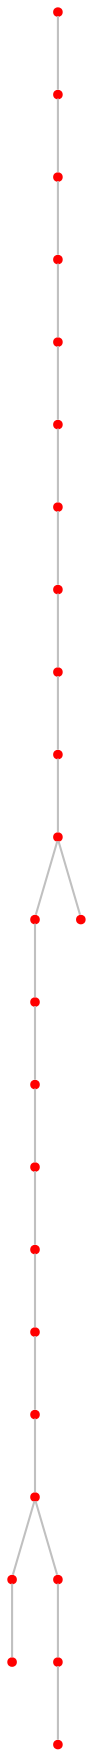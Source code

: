 graph {
	1 [color=red shape=point]
	0 [color=red shape=point]
	1 -- 0 [color=gray]
	5 [color=red shape=point]
	0 -- 5 [color=gray]
	6 [color=red shape=point]
	5 -- 6 [color=gray]
	7 [color=red shape=point]
	6 -- 7 [color=gray]
	2 [color=red shape=point]
	7 -- 2 [color=gray]
	3 [color=red shape=point]
	2 -- 3 [color=gray]
	4 [color=red shape=point]
	3 -- 4 [color=gray]
	9 [color=red shape=point]
	4 -- 9 [color=gray]
	14 [color=red shape=point]
	9 -- 14 [color=gray]
	13 [color=red shape=point]
	14 -- 13 [color=gray]
	18 [color=red shape=point]
	13 -- 18 [color=gray]
	19 [color=red shape=point]
	18 -- 19 [color=gray]
	24 [color=red shape=point]
	19 -- 24 [color=gray]
	23 [color=red shape=point]
	24 -- 23 [color=gray]
	22 [color=red shape=point]
	23 -- 22 [color=gray]
	17 [color=red shape=point]
	22 -- 17 [color=gray]
	16 [color=red shape=point]
	17 -- 16 [color=gray]
	15 [color=red shape=point]
	16 -- 15 [color=gray]
	20 [color=red shape=point]
	15 -- 20 [color=gray]
	21 [color=red shape=point]
	20 -- 21 [color=gray]
	10 [color=red shape=point]
	15 -- 10 [color=gray]
	11 [color=red shape=point]
	10 -- 11 [color=gray]
	12 [color=red shape=point]
	11 -- 12 [color=gray]
	8 [color=red shape=point]
	13 -- 8 [color=gray]
}
